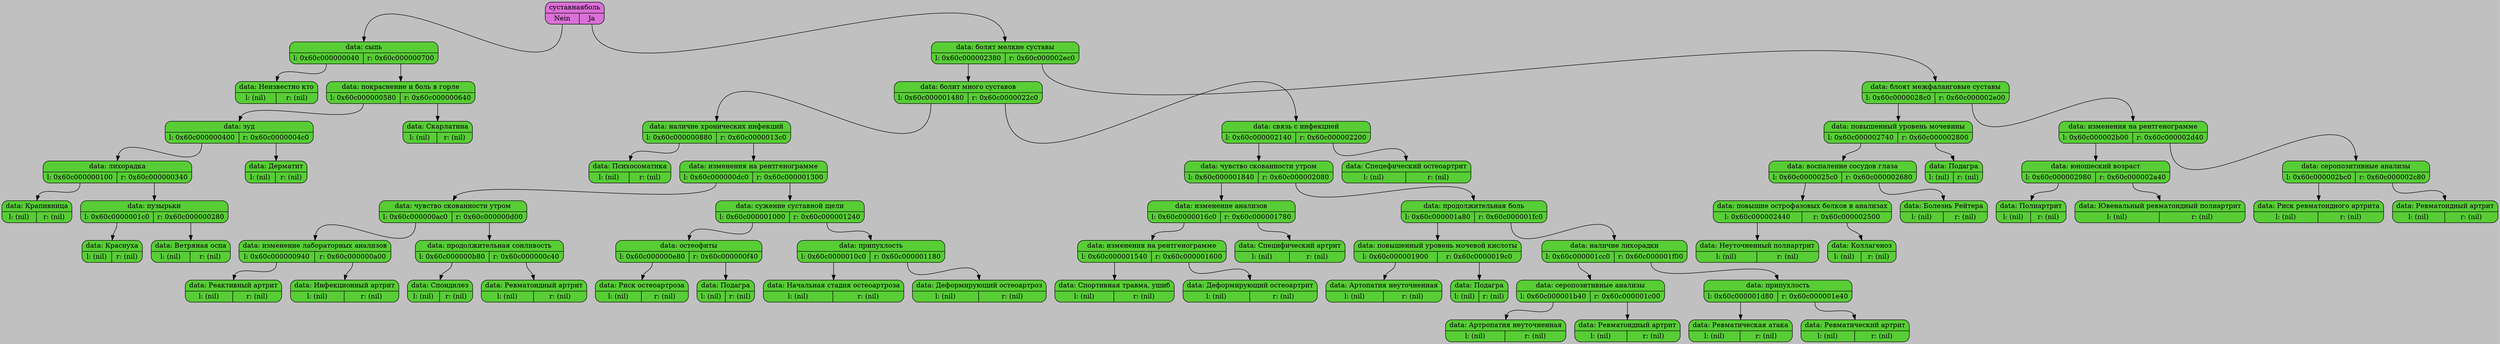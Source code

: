 digraph
{
bgcolor = "grey";
ranksep = "equally";
node[shape = "Mrecord"; style = "filled"; fillcolor = "#58CD36"];
{rank = source;node0x60c000003040[label = "{<data> суставная боль | {<left> Nein | <right> Ja}}"; fillcolor = "orchid"]};
node0x60c0000007c0[label = "{<data> data: сыпь | {<left> l: 0x60c000000040| <right> r: 0x60c000000700}}"];
node0x60c000003040:<left>:s -> node0x60c0000007c0:<data>:n;
node0x60c000000040[label = "{<data> data: Неизвестно кто | {<left> l: (nil)| <right> r: (nil)}}"];
node0x60c0000007c0:<left>:s -> node0x60c000000040:<data>:n;
node0x60c000000700[label = "{<data> data: покраснение и боль в горле | {<left> l: 0x60c000000580| <right> r: 0x60c000000640}}"];
node0x60c0000007c0:<right>:s -> node0x60c000000700:<data>:n;
node0x60c000000580[label = "{<data> data: зуд | {<left> l: 0x60c000000400| <right> r: 0x60c0000004c0}}"];
node0x60c000000700:<left>:s -> node0x60c000000580:<data>:n;
node0x60c000000400[label = "{<data> data: лихорадка | {<left> l: 0x60c000000100| <right> r: 0x60c000000340}}"];
node0x60c000000580:<left>:s -> node0x60c000000400:<data>:n;
node0x60c000000100[label = "{<data> data: Крапивница | {<left> l: (nil)| <right> r: (nil)}}"];
node0x60c000000400:<left>:s -> node0x60c000000100:<data>:n;
node0x60c000000340[label = "{<data> data: пузырьки | {<left> l: 0x60c0000001c0| <right> r: 0x60c000000280}}"];
node0x60c000000400:<right>:s -> node0x60c000000340:<data>:n;
node0x60c0000001c0[label = "{<data> data: Краснуха | {<left> l: (nil)| <right> r: (nil)}}"];
node0x60c000000340:<left>:s -> node0x60c0000001c0:<data>:n;
node0x60c000000280[label = "{<data> data: Ветряная оспа | {<left> l: (nil)| <right> r: (nil)}}"];
node0x60c000000340:<right>:s -> node0x60c000000280:<data>:n;
node0x60c0000004c0[label = "{<data> data: Дерматит | {<left> l: (nil)| <right> r: (nil)}}"];
node0x60c000000580:<right>:s -> node0x60c0000004c0:<data>:n;
node0x60c000000640[label = "{<data> data: Скарлатина | {<left> l: (nil)| <right> r: (nil)}}"];
node0x60c000000700:<right>:s -> node0x60c000000640:<data>:n;
node0x60c000002f80[label = "{<data> data: болят мелкие суставы | {<left> l: 0x60c000002380| <right> r: 0x60c000002ec0}}"];
node0x60c000003040:<right>:s -> node0x60c000002f80:<data>:n;
node0x60c000002380[label = "{<data> data: болит много суставов | {<left> l: 0x60c000001480| <right> r: 0x60c0000022c0}}"];
node0x60c000002f80:<left>:s -> node0x60c000002380:<data>:n;
node0x60c000001480[label = "{<data> data: наличие хронических инфекций | {<left> l: 0x60c000000880| <right> r: 0x60c0000013c0}}"];
node0x60c000002380:<left>:s -> node0x60c000001480:<data>:n;
node0x60c000000880[label = "{<data> data: Психосоматика | {<left> l: (nil)| <right> r: (nil)}}"];
node0x60c000001480:<left>:s -> node0x60c000000880:<data>:n;
node0x60c0000013c0[label = "{<data> data: изменения на рентгенограмме | {<left> l: 0x60c000000dc0| <right> r: 0x60c000001300}}"];
node0x60c000001480:<right>:s -> node0x60c0000013c0:<data>:n;
node0x60c000000dc0[label = "{<data> data: чувство скованности утром | {<left> l: 0x60c000000ac0| <right> r: 0x60c000000d00}}"];
node0x60c0000013c0:<left>:s -> node0x60c000000dc0:<data>:n;
node0x60c000000ac0[label = "{<data> data: изменение лабораторных анализов | {<left> l: 0x60c000000940| <right> r: 0x60c000000a00}}"];
node0x60c000000dc0:<left>:s -> node0x60c000000ac0:<data>:n;
node0x60c000000940[label = "{<data> data: Реактивный артрит | {<left> l: (nil)| <right> r: (nil)}}"];
node0x60c000000ac0:<left>:s -> node0x60c000000940:<data>:n;
node0x60c000000a00[label = "{<data> data: Инфекционный артрит | {<left> l: (nil)| <right> r: (nil)}}"];
node0x60c000000ac0:<right>:s -> node0x60c000000a00:<data>:n;
node0x60c000000d00[label = "{<data> data: продолжительная сонливость | {<left> l: 0x60c000000b80| <right> r: 0x60c000000c40}}"];
node0x60c000000dc0:<right>:s -> node0x60c000000d00:<data>:n;
node0x60c000000b80[label = "{<data> data: Спондилез | {<left> l: (nil)| <right> r: (nil)}}"];
node0x60c000000d00:<left>:s -> node0x60c000000b80:<data>:n;
node0x60c000000c40[label = "{<data> data: Ревматоидный артрит | {<left> l: (nil)| <right> r: (nil)}}"];
node0x60c000000d00:<right>:s -> node0x60c000000c40:<data>:n;
node0x60c000001300[label = "{<data> data: сужение суставной щели | {<left> l: 0x60c000001000| <right> r: 0x60c000001240}}"];
node0x60c0000013c0:<right>:s -> node0x60c000001300:<data>:n;
node0x60c000001000[label = "{<data> data: остеофиты | {<left> l: 0x60c000000e80| <right> r: 0x60c000000f40}}"];
node0x60c000001300:<left>:s -> node0x60c000001000:<data>:n;
node0x60c000000e80[label = "{<data> data: Риск остеоартроза | {<left> l: (nil)| <right> r: (nil)}}"];
node0x60c000001000:<left>:s -> node0x60c000000e80:<data>:n;
node0x60c000000f40[label = "{<data> data: Подагра | {<left> l: (nil)| <right> r: (nil)}}"];
node0x60c000001000:<right>:s -> node0x60c000000f40:<data>:n;
node0x60c000001240[label = "{<data> data: припухлость | {<left> l: 0x60c0000010c0| <right> r: 0x60c000001180}}"];
node0x60c000001300:<right>:s -> node0x60c000001240:<data>:n;
node0x60c0000010c0[label = "{<data> data: Начальная стадия остеоартроза | {<left> l: (nil)| <right> r: (nil)}}"];
node0x60c000001240:<left>:s -> node0x60c0000010c0:<data>:n;
node0x60c000001180[label = "{<data> data: Деформирующий остеоартроз | {<left> l: (nil)| <right> r: (nil)}}"];
node0x60c000001240:<right>:s -> node0x60c000001180:<data>:n;
node0x60c0000022c0[label = "{<data> data: связь с инфекцией | {<left> l: 0x60c000002140| <right> r: 0x60c000002200}}"];
node0x60c000002380:<right>:s -> node0x60c0000022c0:<data>:n;
node0x60c000002140[label = "{<data> data: чувство скованности утром | {<left> l: 0x60c000001840| <right> r: 0x60c000002080}}"];
node0x60c0000022c0:<left>:s -> node0x60c000002140:<data>:n;
node0x60c000001840[label = "{<data> data: изменение анализов | {<left> l: 0x60c0000016c0| <right> r: 0x60c000001780}}"];
node0x60c000002140:<left>:s -> node0x60c000001840:<data>:n;
node0x60c0000016c0[label = "{<data> data: изменения на рентгенограмме | {<left> l: 0x60c000001540| <right> r: 0x60c000001600}}"];
node0x60c000001840:<left>:s -> node0x60c0000016c0:<data>:n;
node0x60c000001540[label = "{<data> data: Спортивная травма, ушиб | {<left> l: (nil)| <right> r: (nil)}}"];
node0x60c0000016c0:<left>:s -> node0x60c000001540:<data>:n;
node0x60c000001600[label = "{<data> data: Деформирующий остеоартрит | {<left> l: (nil)| <right> r: (nil)}}"];
node0x60c0000016c0:<right>:s -> node0x60c000001600:<data>:n;
node0x60c000001780[label = "{<data> data: Специфический артрит | {<left> l: (nil)| <right> r: (nil)}}"];
node0x60c000001840:<right>:s -> node0x60c000001780:<data>:n;
node0x60c000002080[label = "{<data> data: продолжительная боль | {<left> l: 0x60c000001a80| <right> r: 0x60c000001fc0}}"];
node0x60c000002140:<right>:s -> node0x60c000002080:<data>:n;
node0x60c000001a80[label = "{<data> data: повышенный уровень мочевой кислоты | {<left> l: 0x60c000001900| <right> r: 0x60c0000019c0}}"];
node0x60c000002080:<left>:s -> node0x60c000001a80:<data>:n;
node0x60c000001900[label = "{<data> data: Артопатия неуточненная | {<left> l: (nil)| <right> r: (nil)}}"];
node0x60c000001a80:<left>:s -> node0x60c000001900:<data>:n;
node0x60c0000019c0[label = "{<data> data: Подагра | {<left> l: (nil)| <right> r: (nil)}}"];
node0x60c000001a80:<right>:s -> node0x60c0000019c0:<data>:n;
node0x60c000001fc0[label = "{<data> data: наличие лихорадки | {<left> l: 0x60c000001cc0| <right> r: 0x60c000001f00}}"];
node0x60c000002080:<right>:s -> node0x60c000001fc0:<data>:n;
node0x60c000001cc0[label = "{<data> data: серопозитивные анализы | {<left> l: 0x60c000001b40| <right> r: 0x60c000001c00}}"];
node0x60c000001fc0:<left>:s -> node0x60c000001cc0:<data>:n;
node0x60c000001b40[label = "{<data> data: Артропатия неуточненная | {<left> l: (nil)| <right> r: (nil)}}"];
node0x60c000001cc0:<left>:s -> node0x60c000001b40:<data>:n;
node0x60c000001c00[label = "{<data> data: Ревматоидный артрит | {<left> l: (nil)| <right> r: (nil)}}"];
node0x60c000001cc0:<right>:s -> node0x60c000001c00:<data>:n;
node0x60c000001f00[label = "{<data> data: припухлость | {<left> l: 0x60c000001d80| <right> r: 0x60c000001e40}}"];
node0x60c000001fc0:<right>:s -> node0x60c000001f00:<data>:n;
node0x60c000001d80[label = "{<data> data: Ревматическая атака | {<left> l: (nil)| <right> r: (nil)}}"];
node0x60c000001f00:<left>:s -> node0x60c000001d80:<data>:n;
node0x60c000001e40[label = "{<data> data: Ревматический артрит | {<left> l: (nil)| <right> r: (nil)}}"];
node0x60c000001f00:<right>:s -> node0x60c000001e40:<data>:n;
node0x60c000002200[label = "{<data> data: Спецефический остеоартрит | {<left> l: (nil)| <right> r: (nil)}}"];
node0x60c0000022c0:<right>:s -> node0x60c000002200:<data>:n;
node0x60c000002ec0[label = "{<data> data: блоят межфаланговые суставы | {<left> l: 0x60c0000028c0| <right> r: 0x60c000002e00}}"];
node0x60c000002f80:<right>:s -> node0x60c000002ec0:<data>:n;
node0x60c0000028c0[label = "{<data> data: повышенный уровень мочевины | {<left> l: 0x60c000002740| <right> r: 0x60c000002800}}"];
node0x60c000002ec0:<left>:s -> node0x60c0000028c0:<data>:n;
node0x60c000002740[label = "{<data> data: воспаление сосудов глаза | {<left> l: 0x60c0000025c0| <right> r: 0x60c000002680}}"];
node0x60c0000028c0:<left>:s -> node0x60c000002740:<data>:n;
node0x60c0000025c0[label = "{<data> data: повышие острофазовых белков в анализах | {<left> l: 0x60c000002440| <right> r: 0x60c000002500}}"];
node0x60c000002740:<left>:s -> node0x60c0000025c0:<data>:n;
node0x60c000002440[label = "{<data> data: Неуточненный полиартрит | {<left> l: (nil)| <right> r: (nil)}}"];
node0x60c0000025c0:<left>:s -> node0x60c000002440:<data>:n;
node0x60c000002500[label = "{<data> data: Коллагеноз | {<left> l: (nil)| <right> r: (nil)}}"];
node0x60c0000025c0:<right>:s -> node0x60c000002500:<data>:n;
node0x60c000002680[label = "{<data> data: Болезнь Рейтера | {<left> l: (nil)| <right> r: (nil)}}"];
node0x60c000002740:<right>:s -> node0x60c000002680:<data>:n;
node0x60c000002800[label = "{<data> data: Подагра | {<left> l: (nil)| <right> r: (nil)}}"];
node0x60c0000028c0:<right>:s -> node0x60c000002800:<data>:n;
node0x60c000002e00[label = "{<data> data: изменения на рентгенограмме | {<left> l: 0x60c000002b00| <right> r: 0x60c000002d40}}"];
node0x60c000002ec0:<right>:s -> node0x60c000002e00:<data>:n;
node0x60c000002b00[label = "{<data> data: юношеский возраст | {<left> l: 0x60c000002980| <right> r: 0x60c000002a40}}"];
node0x60c000002e00:<left>:s -> node0x60c000002b00:<data>:n;
node0x60c000002980[label = "{<data> data: Полиартрит | {<left> l: (nil)| <right> r: (nil)}}"];
node0x60c000002b00:<left>:s -> node0x60c000002980:<data>:n;
node0x60c000002a40[label = "{<data> data: Ювенальный ревматоидный полиартрит | {<left> l: (nil)| <right> r: (nil)}}"];
node0x60c000002b00:<right>:s -> node0x60c000002a40:<data>:n;
node0x60c000002d40[label = "{<data> data: серопозитивные анализы | {<left> l: 0x60c000002bc0| <right> r: 0x60c000002c80}}"];
node0x60c000002e00:<right>:s -> node0x60c000002d40:<data>:n;
node0x60c000002bc0[label = "{<data> data: Риск ревматоидного артрита | {<left> l: (nil)| <right> r: (nil)}}"];
node0x60c000002d40:<left>:s -> node0x60c000002bc0:<data>:n;
node0x60c000002c80[label = "{<data> data: Ревматоидный артрит | {<left> l: (nil)| <right> r: (nil)}}"];
node0x60c000002d40:<right>:s -> node0x60c000002c80:<data>:n;
}

